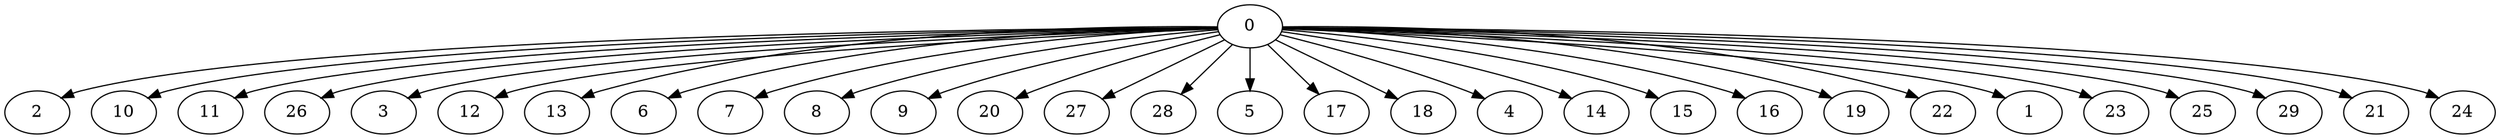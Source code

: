 digraph "Fork_Nodes_30_CCR_1.02_WeightType_Random" {
	graph ["Duplicate states"=0,
		GraphType=Fork,
		"Max states in OPEN"=0,
		Modes="120000ms; topo-ordered tasks, ; Pruning: task equivalence, fixed order ready list, ; F-value: ; Optimisation: best schedule length (\
SL) optimisation on equal, ",
		NumberOfTasks=30,
		"Pruned using list schedule length"=2226644,
		"States removed from OPEN"=0,
		TargetSystem="Homogeneous-2",
		"Time to schedule (ms)"=6706,
		"Total idle time"=9,
		"Total schedule length"=101,
		"Total sequential time"=193,
		"Total states created"=24750853
	];
	0	["Finish time"=6,
		Processor=0,
		"Start time"=0,
		Weight=6];
	2	["Finish time"=101,
		Processor=1,
		"Start time"=91,
		Weight=10];
	0 -> 2	[Weight=13];
	10	["Finish time"=33,
		Processor=0,
		"Start time"=23,
		Weight=10];
	0 -> 10	[Weight=5];
	11	["Finish time"=34,
		Processor=1,
		"Start time"=24,
		Weight=10];
	0 -> 11	[Weight=4];
	26	["Finish time"=43,
		Processor=0,
		"Start time"=33,
		Weight=10];
	0 -> 26	[Weight=5];
	3	["Finish time"=20,
		Processor=0,
		"Start time"=11,
		Weight=9];
	0 -> 3	[Weight=4];
	12	["Finish time"=91,
		Processor=1,
		"Start time"=82,
		Weight=9];
	0 -> 12	[Weight=11];
	13	["Finish time"=67,
		Processor=1,
		"Start time"=58,
		Weight=9];
	0 -> 13	[Weight=8];
	6	["Finish time"=42,
		Processor=1,
		"Start time"=34,
		Weight=8];
	0 -> 6	[Weight=4];
	7	["Finish time"=50,
		Processor=1,
		"Start time"=42,
		Weight=8];
	0 -> 7	[Weight=4];
	8	["Finish time"=75,
		Processor=1,
		"Start time"=67,
		Weight=8];
	0 -> 8	[Weight=8];
	9	["Finish time"=58,
		Processor=1,
		"Start time"=50,
		Weight=8];
	0 -> 9	[Weight=5];
	20	["Finish time"=17,
		Processor=1,
		"Start time"=9,
		Weight=8];
	0 -> 20	[Weight=3];
	27	["Finish time"=24,
		Processor=1,
		"Start time"=17,
		Weight=7];
	0 -> 27	[Weight=3];
	28	["Finish time"=82,
		Processor=1,
		"Start time"=75,
		Weight=7];
	0 -> 28	[Weight=9];
	5	["Finish time"=78,
		Processor=0,
		"Start time"=72,
		Weight=6];
	0 -> 5	[Weight=8];
	17	["Finish time"=49,
		Processor=0,
		"Start time"=43,
		Weight=6];
	0 -> 17	[Weight=5];
	18	["Finish time"=65,
		Processor=0,
		"Start time"=59,
		Weight=6];
	0 -> 18	[Weight=7];
	4	["Finish time"=54,
		Processor=0,
		"Start time"=49,
		Weight=5];
	0 -> 4	[Weight=5];
	14	["Finish time"=11,
		Processor=0,
		"Start time"=6,
		Weight=5];
	0 -> 14	[Weight=3];
	15	["Finish time"=83,
		Processor=0,
		"Start time"=78,
		Weight=5];
	0 -> 15	[Weight=8];
	16	["Finish time"=59,
		Processor=0,
		"Start time"=54,
		Weight=5];
	0 -> 16	[Weight=5];
	19	["Finish time"=99,
		Processor=0,
		"Start time"=94,
		Weight=5];
	0 -> 19	[Weight=12];
	22	["Finish time"=88,
		Processor=0,
		"Start time"=83,
		Weight=5];
	0 -> 22	[Weight=8];
	1	["Finish time"=69,
		Processor=0,
		"Start time"=65,
		Weight=4];
	0 -> 1	[Weight=7];
	23	["Finish time"=94,
		Processor=0,
		"Start time"=90,
		Weight=4];
	0 -> 23	[Weight=11];
	25	["Finish time"=72,
		Processor=0,
		"Start time"=69,
		Weight=3];
	0 -> 25	[Weight=7];
	29	["Finish time"=23,
		Processor=0,
		"Start time"=20,
		Weight=3];
	0 -> 29	[Weight=4];
	21	["Finish time"=90,
		Processor=0,
		"Start time"=88,
		Weight=2];
	0 -> 21	[Weight=8];
	24	["Finish time"=101,
		Processor=0,
		"Start time"=99,
		Weight=2];
	0 -> 24	[Weight=12];
}
